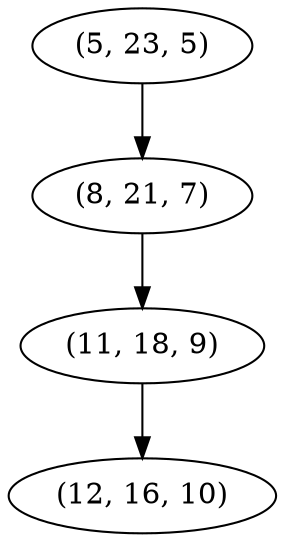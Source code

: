 digraph tree {
    "(5, 23, 5)";
    "(8, 21, 7)";
    "(11, 18, 9)";
    "(12, 16, 10)";
    "(5, 23, 5)" -> "(8, 21, 7)";
    "(8, 21, 7)" -> "(11, 18, 9)";
    "(11, 18, 9)" -> "(12, 16, 10)";
}
